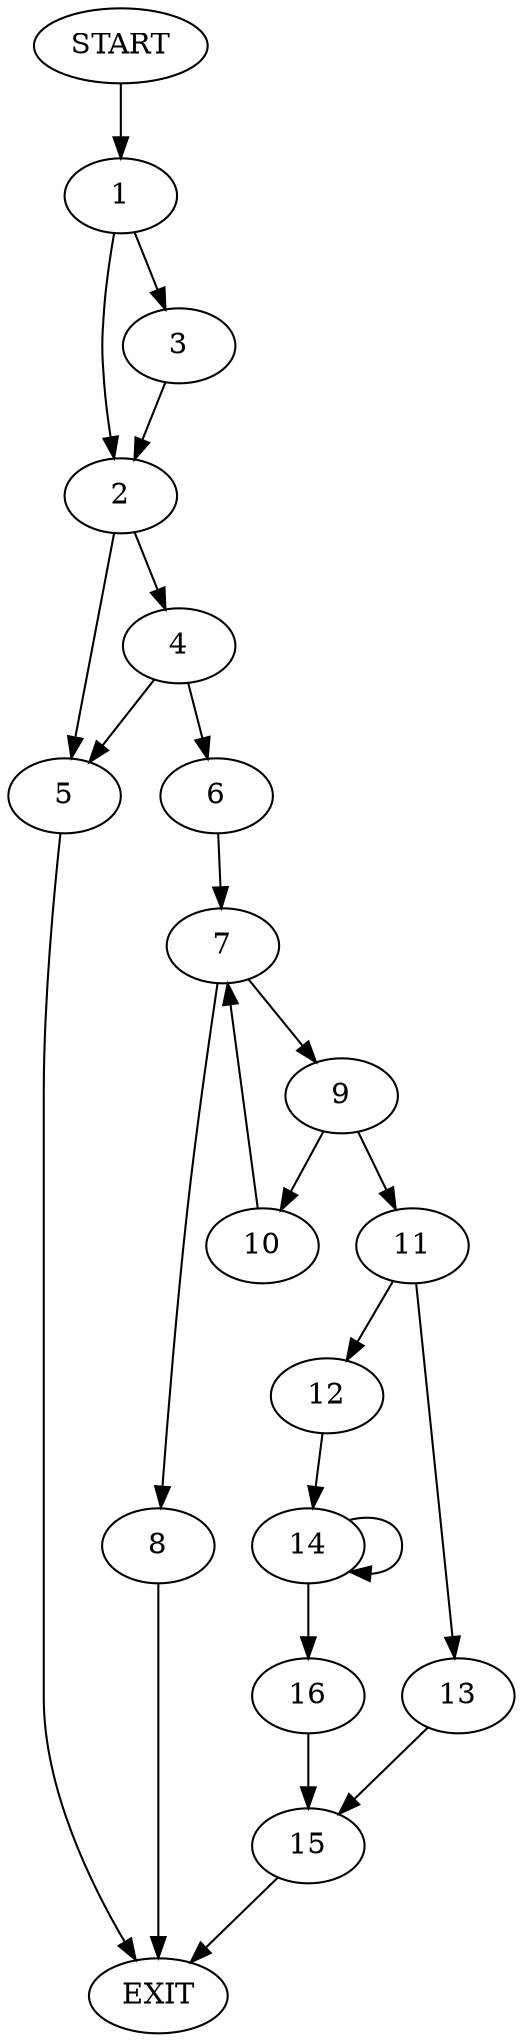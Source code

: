 digraph {
0 [label="START"]
17 [label="EXIT"]
0 -> 1
1 -> 2
1 -> 3
2 -> 4
2 -> 5
3 -> 2
4 -> 6
4 -> 5
5 -> 17
6 -> 7
7 -> 8
7 -> 9
9 -> 10
9 -> 11
8 -> 17
11 -> 12
11 -> 13
10 -> 7
12 -> 14
13 -> 15
14 -> 16
14 -> 14
16 -> 15
15 -> 17
}
